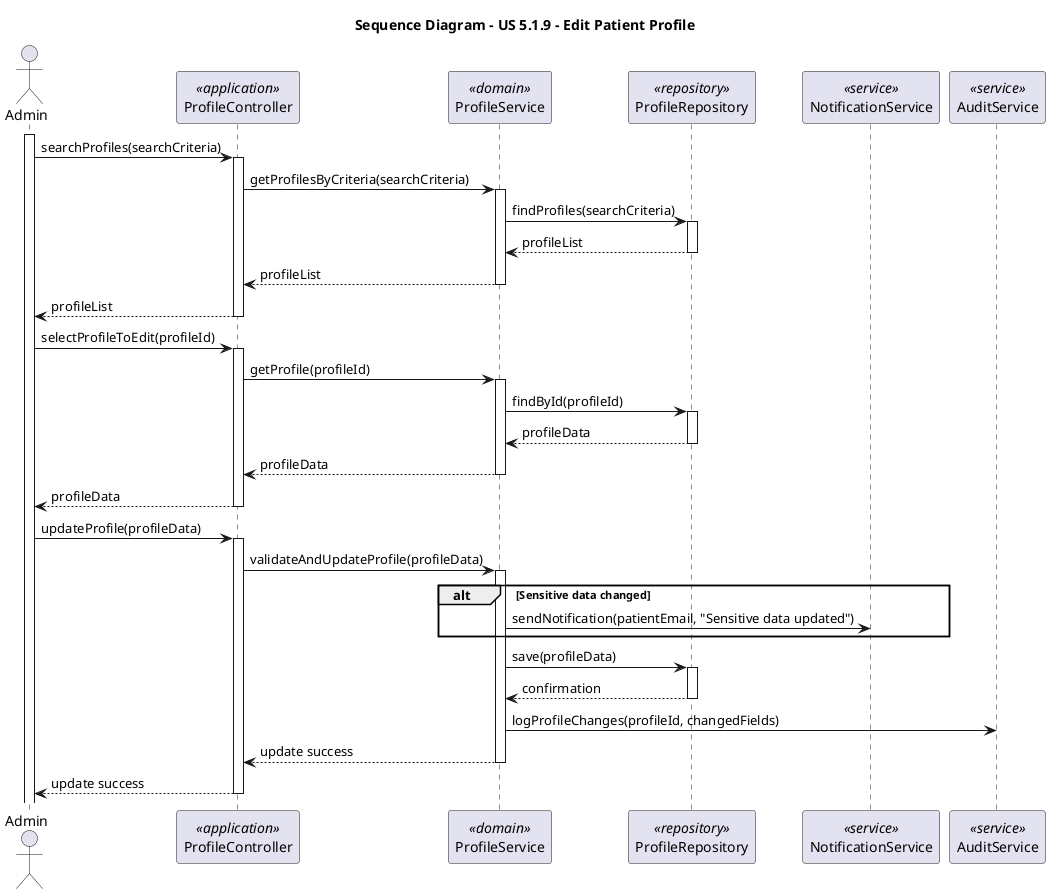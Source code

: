 @startuml
title Sequence Diagram - US 5.1.9 - Edit Patient Profile

actor "Admin" as admin
participant "ProfileController" as con <<application>>
participant "ProfileService" as service <<domain>>
participant "ProfileRepository" as repo <<repository>>
participant "NotificationService" as notif <<service>>
participant "AuditService" as audit <<service>>

activate admin
admin -> con: searchProfiles(searchCriteria)
activate con

con -> service: getProfilesByCriteria(searchCriteria)
activate service

service -> repo: findProfiles(searchCriteria)
activate repo
repo --> service: profileList
deactivate repo

service --> con: profileList
deactivate service

con --> admin: profileList
deactivate con

admin -> con: selectProfileToEdit(profileId)
activate con

con -> service: getProfile(profileId)
activate service

service -> repo: findById(profileId)
activate repo
repo --> service: profileData
deactivate repo

service --> con: profileData
deactivate service

con --> admin: profileData
deactivate con

admin -> con: updateProfile(profileData)
activate con

con -> service: validateAndUpdateProfile(profileData)
activate service

alt Sensitive data changed
    service -> notif: sendNotification(patientEmail, "Sensitive data updated")
    deactivate notif
end

service -> repo: save(profileData)
activate repo
repo --> service: confirmation
deactivate repo

service -> audit: logProfileChanges(profileId, changedFields)
deactivate audit

service --> con: update success
deactivate service

con --> admin: update success
deactivate con

@enduml